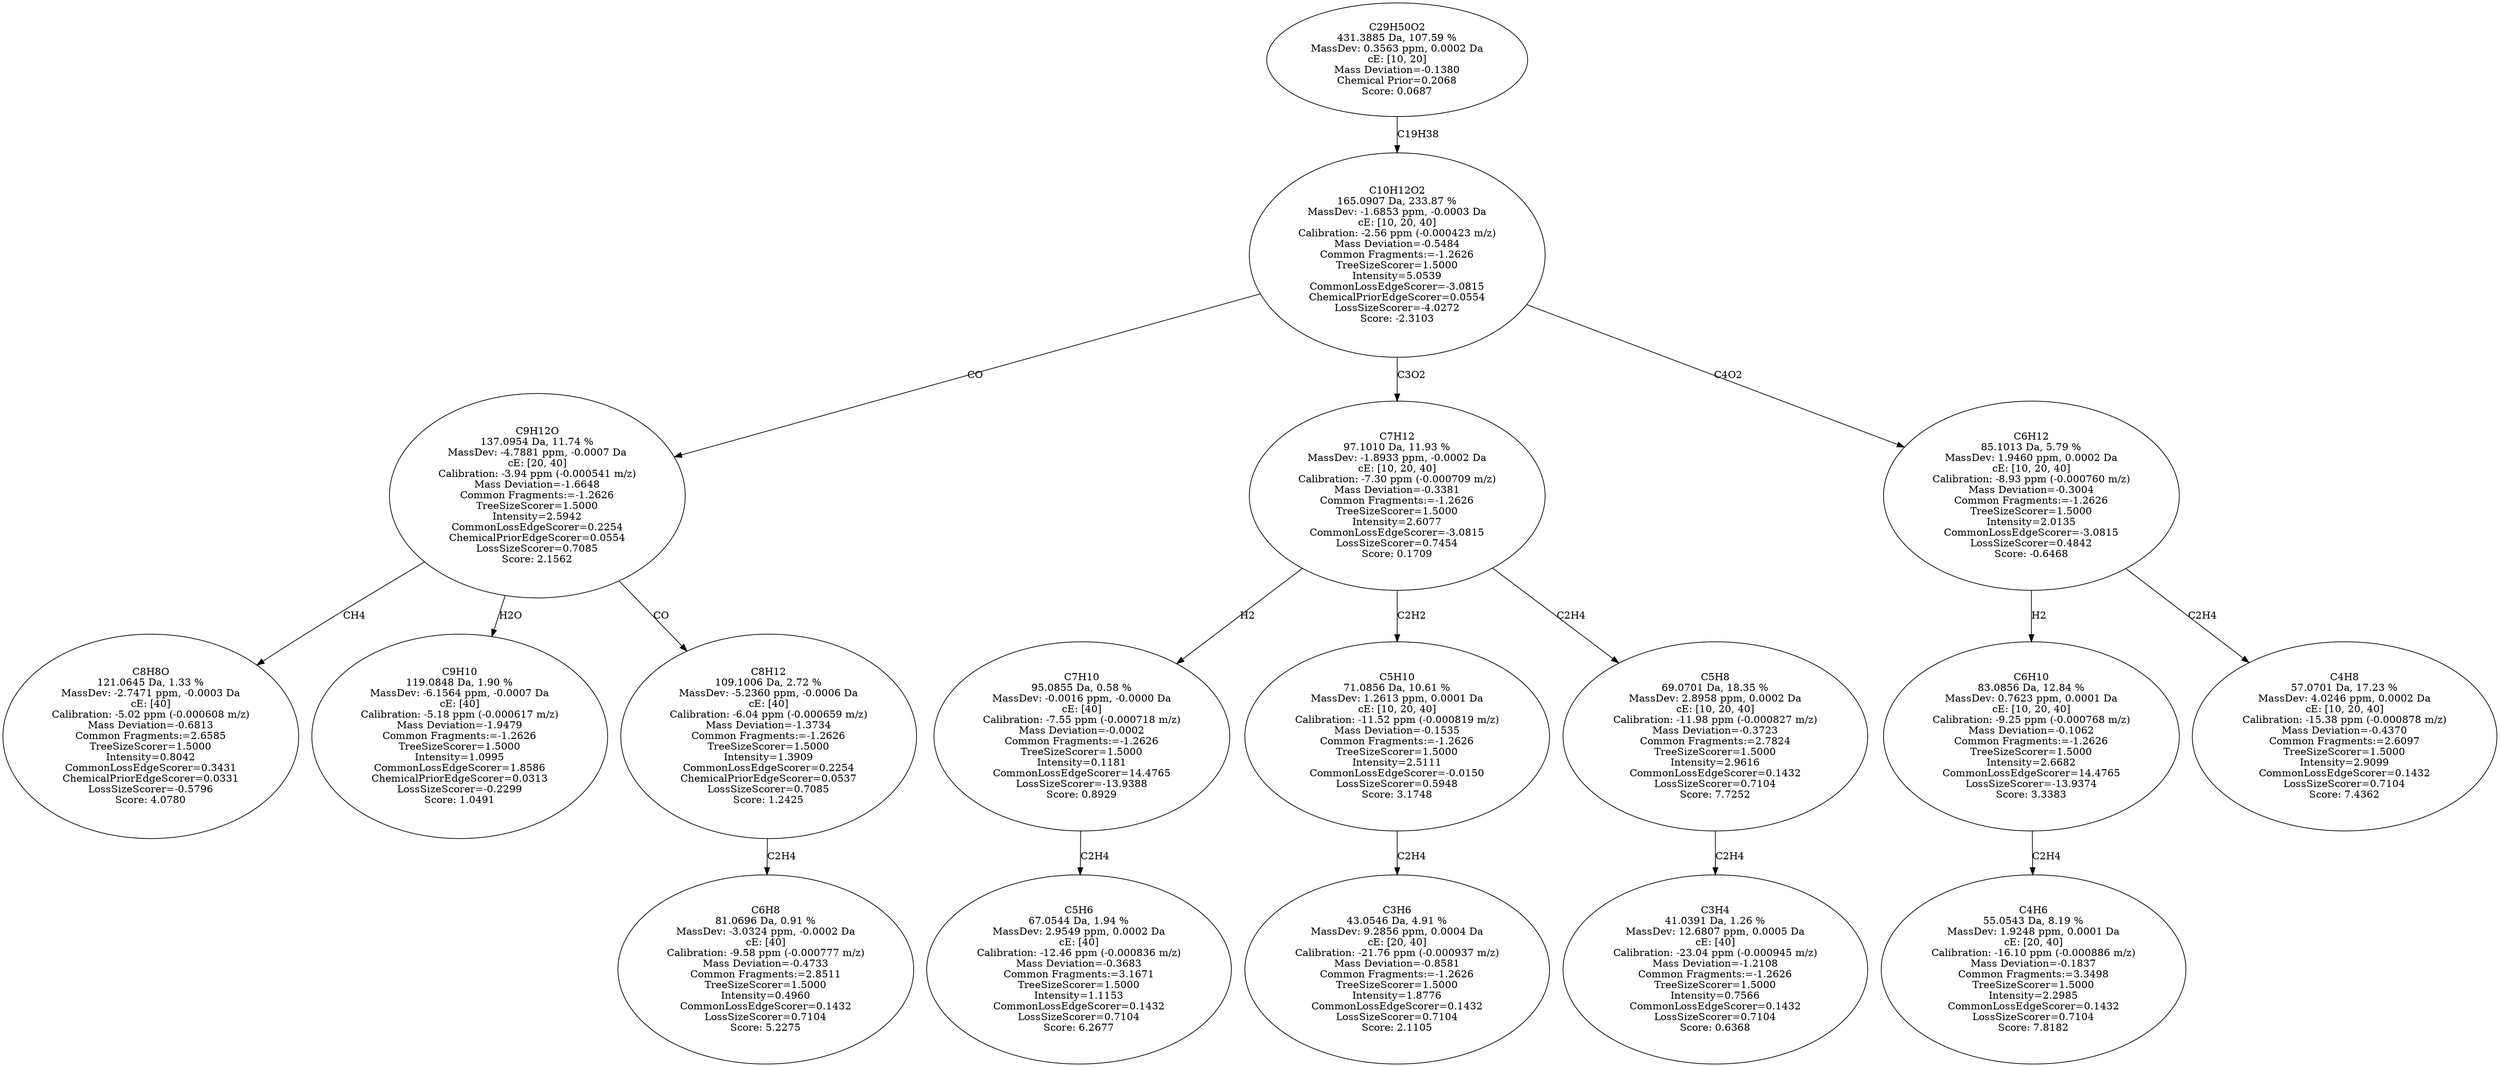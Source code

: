 strict digraph {
v1 [label="C8H8O\n121.0645 Da, 1.33 %\nMassDev: -2.7471 ppm, -0.0003 Da\ncE: [40]\nCalibration: -5.02 ppm (-0.000608 m/z)\nMass Deviation=-0.6813\nCommon Fragments:=2.6585\nTreeSizeScorer=1.5000\nIntensity=0.8042\nCommonLossEdgeScorer=0.3431\nChemicalPriorEdgeScorer=0.0331\nLossSizeScorer=-0.5796\nScore: 4.0780"];
v2 [label="C9H10\n119.0848 Da, 1.90 %\nMassDev: -6.1564 ppm, -0.0007 Da\ncE: [40]\nCalibration: -5.18 ppm (-0.000617 m/z)\nMass Deviation=-1.9479\nCommon Fragments:=-1.2626\nTreeSizeScorer=1.5000\nIntensity=1.0995\nCommonLossEdgeScorer=1.8586\nChemicalPriorEdgeScorer=0.0313\nLossSizeScorer=-0.2299\nScore: 1.0491"];
v3 [label="C6H8\n81.0696 Da, 0.91 %\nMassDev: -3.0324 ppm, -0.0002 Da\ncE: [40]\nCalibration: -9.58 ppm (-0.000777 m/z)\nMass Deviation=-0.4733\nCommon Fragments:=2.8511\nTreeSizeScorer=1.5000\nIntensity=0.4960\nCommonLossEdgeScorer=0.1432\nLossSizeScorer=0.7104\nScore: 5.2275"];
v4 [label="C8H12\n109.1006 Da, 2.72 %\nMassDev: -5.2360 ppm, -0.0006 Da\ncE: [40]\nCalibration: -6.04 ppm (-0.000659 m/z)\nMass Deviation=-1.3734\nCommon Fragments:=-1.2626\nTreeSizeScorer=1.5000\nIntensity=1.3909\nCommonLossEdgeScorer=0.2254\nChemicalPriorEdgeScorer=0.0537\nLossSizeScorer=0.7085\nScore: 1.2425"];
v5 [label="C9H12O\n137.0954 Da, 11.74 %\nMassDev: -4.7881 ppm, -0.0007 Da\ncE: [20, 40]\nCalibration: -3.94 ppm (-0.000541 m/z)\nMass Deviation=-1.6648\nCommon Fragments:=-1.2626\nTreeSizeScorer=1.5000\nIntensity=2.5942\nCommonLossEdgeScorer=0.2254\nChemicalPriorEdgeScorer=0.0554\nLossSizeScorer=0.7085\nScore: 2.1562"];
v6 [label="C5H6\n67.0544 Da, 1.94 %\nMassDev: 2.9549 ppm, 0.0002 Da\ncE: [40]\nCalibration: -12.46 ppm (-0.000836 m/z)\nMass Deviation=-0.3683\nCommon Fragments:=3.1671\nTreeSizeScorer=1.5000\nIntensity=1.1153\nCommonLossEdgeScorer=0.1432\nLossSizeScorer=0.7104\nScore: 6.2677"];
v7 [label="C7H10\n95.0855 Da, 0.58 %\nMassDev: -0.0016 ppm, -0.0000 Da\ncE: [40]\nCalibration: -7.55 ppm (-0.000718 m/z)\nMass Deviation=-0.0002\nCommon Fragments:=-1.2626\nTreeSizeScorer=1.5000\nIntensity=0.1181\nCommonLossEdgeScorer=14.4765\nLossSizeScorer=-13.9388\nScore: 0.8929"];
v8 [label="C3H6\n43.0546 Da, 4.91 %\nMassDev: 9.2856 ppm, 0.0004 Da\ncE: [20, 40]\nCalibration: -21.76 ppm (-0.000937 m/z)\nMass Deviation=-0.8581\nCommon Fragments:=-1.2626\nTreeSizeScorer=1.5000\nIntensity=1.8776\nCommonLossEdgeScorer=0.1432\nLossSizeScorer=0.7104\nScore: 2.1105"];
v9 [label="C5H10\n71.0856 Da, 10.61 %\nMassDev: 1.2613 ppm, 0.0001 Da\ncE: [10, 20, 40]\nCalibration: -11.52 ppm (-0.000819 m/z)\nMass Deviation=-0.1535\nCommon Fragments:=-1.2626\nTreeSizeScorer=1.5000\nIntensity=2.5111\nCommonLossEdgeScorer=-0.0150\nLossSizeScorer=0.5948\nScore: 3.1748"];
v10 [label="C3H4\n41.0391 Da, 1.26 %\nMassDev: 12.6807 ppm, 0.0005 Da\ncE: [40]\nCalibration: -23.04 ppm (-0.000945 m/z)\nMass Deviation=-1.2108\nCommon Fragments:=-1.2626\nTreeSizeScorer=1.5000\nIntensity=0.7566\nCommonLossEdgeScorer=0.1432\nLossSizeScorer=0.7104\nScore: 0.6368"];
v11 [label="C5H8\n69.0701 Da, 18.35 %\nMassDev: 2.8958 ppm, 0.0002 Da\ncE: [10, 20, 40]\nCalibration: -11.98 ppm (-0.000827 m/z)\nMass Deviation=-0.3723\nCommon Fragments:=2.7824\nTreeSizeScorer=1.5000\nIntensity=2.9616\nCommonLossEdgeScorer=0.1432\nLossSizeScorer=0.7104\nScore: 7.7252"];
v12 [label="C7H12\n97.1010 Da, 11.93 %\nMassDev: -1.8933 ppm, -0.0002 Da\ncE: [10, 20, 40]\nCalibration: -7.30 ppm (-0.000709 m/z)\nMass Deviation=-0.3381\nCommon Fragments:=-1.2626\nTreeSizeScorer=1.5000\nIntensity=2.6077\nCommonLossEdgeScorer=-3.0815\nLossSizeScorer=0.7454\nScore: 0.1709"];
v13 [label="C4H6\n55.0543 Da, 8.19 %\nMassDev: 1.9248 ppm, 0.0001 Da\ncE: [20, 40]\nCalibration: -16.10 ppm (-0.000886 m/z)\nMass Deviation=-0.1837\nCommon Fragments:=3.3498\nTreeSizeScorer=1.5000\nIntensity=2.2985\nCommonLossEdgeScorer=0.1432\nLossSizeScorer=0.7104\nScore: 7.8182"];
v14 [label="C6H10\n83.0856 Da, 12.84 %\nMassDev: 0.7623 ppm, 0.0001 Da\ncE: [10, 20, 40]\nCalibration: -9.25 ppm (-0.000768 m/z)\nMass Deviation=-0.1062\nCommon Fragments:=-1.2626\nTreeSizeScorer=1.5000\nIntensity=2.6682\nCommonLossEdgeScorer=14.4765\nLossSizeScorer=-13.9374\nScore: 3.3383"];
v15 [label="C4H8\n57.0701 Da, 17.23 %\nMassDev: 4.0246 ppm, 0.0002 Da\ncE: [10, 20, 40]\nCalibration: -15.38 ppm (-0.000878 m/z)\nMass Deviation=-0.4370\nCommon Fragments:=2.6097\nTreeSizeScorer=1.5000\nIntensity=2.9099\nCommonLossEdgeScorer=0.1432\nLossSizeScorer=0.7104\nScore: 7.4362"];
v16 [label="C6H12\n85.1013 Da, 5.79 %\nMassDev: 1.9460 ppm, 0.0002 Da\ncE: [10, 20, 40]\nCalibration: -8.93 ppm (-0.000760 m/z)\nMass Deviation=-0.3004\nCommon Fragments:=-1.2626\nTreeSizeScorer=1.5000\nIntensity=2.0135\nCommonLossEdgeScorer=-3.0815\nLossSizeScorer=0.4842\nScore: -0.6468"];
v17 [label="C10H12O2\n165.0907 Da, 233.87 %\nMassDev: -1.6853 ppm, -0.0003 Da\ncE: [10, 20, 40]\nCalibration: -2.56 ppm (-0.000423 m/z)\nMass Deviation=-0.5484\nCommon Fragments:=-1.2626\nTreeSizeScorer=1.5000\nIntensity=5.0539\nCommonLossEdgeScorer=-3.0815\nChemicalPriorEdgeScorer=0.0554\nLossSizeScorer=-4.0272\nScore: -2.3103"];
v18 [label="C29H50O2\n431.3885 Da, 107.59 %\nMassDev: 0.3563 ppm, 0.0002 Da\ncE: [10, 20]\nMass Deviation=-0.1380\nChemical Prior=0.2068\nScore: 0.0687"];
v5 -> v1 [label="CH4"];
v5 -> v2 [label="H2O"];
v4 -> v3 [label="C2H4"];
v5 -> v4 [label="CO"];
v17 -> v5 [label="CO"];
v7 -> v6 [label="C2H4"];
v12 -> v7 [label="H2"];
v9 -> v8 [label="C2H4"];
v12 -> v9 [label="C2H2"];
v11 -> v10 [label="C2H4"];
v12 -> v11 [label="C2H4"];
v17 -> v12 [label="C3O2"];
v14 -> v13 [label="C2H4"];
v16 -> v14 [label="H2"];
v16 -> v15 [label="C2H4"];
v17 -> v16 [label="C4O2"];
v18 -> v17 [label="C19H38"];
}